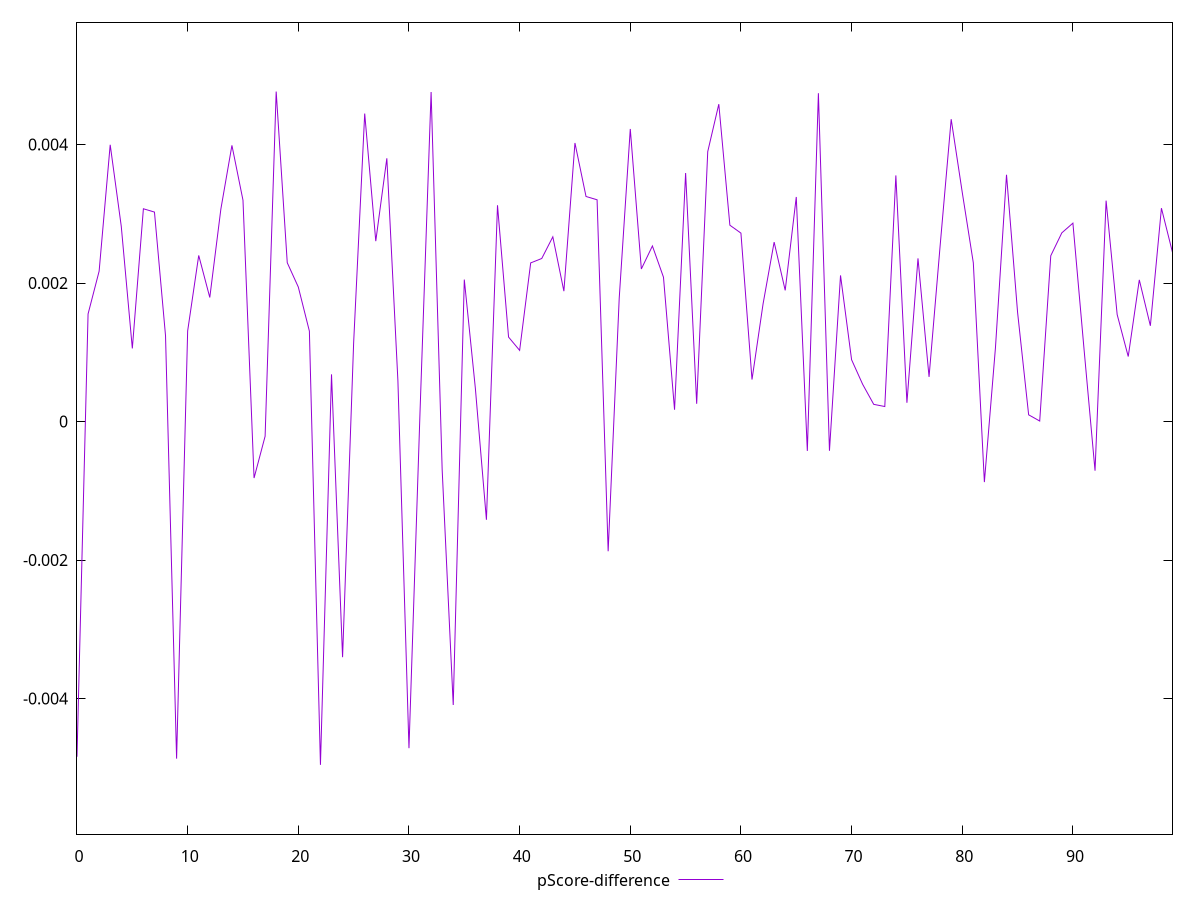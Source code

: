 reset

$pScoreDifference <<EOF
0 -0.004841146307666522
1 0.001553267477323872
2 0.0021710730866673633
3 0.003996123402788099
4 0.00281907356881661
5 0.0010554153301514657
6 0.003072135953144317
7 0.0030243823664299896
8 0.0012388198620854607
9 -0.004868564830601829
10 0.0013079462961853583
11 0.00239832139205004
12 0.0017913211843689214
13 0.0030669746025836497
14 0.003987590693591614
15 0.003195267843461025
16 -0.0008163622297256978
17 -0.00021243288560718332
18 0.004765001233028143
19 0.0022931974561551938
20 0.001941646483888504
21 0.0013052970741289083
22 -0.004958498241176557
23 0.0006807592584683886
24 -0.003403320431642265
25 0.0011371168894395711
26 0.004446743882282389
27 0.0026046099463296057
28 0.0038009643624231093
29 0.0005868768107501476
30 -0.004717374484560111
31 0.00014365187052972628
32 0.004757846733364657
33 -0.000695329902741515
34 -0.004093655115447459
35 0.0020494702044110413
36 0.00047952665006922857
37 -0.0014190923028478686
38 0.0031227944424645493
39 0.0012193277353929055
40 0.0010274341048644442
41 0.002290694695802842
42 0.0023542675545457636
43 0.002667209383278746
44 0.0018823629648761497
45 0.004022089164281262
46 0.0032493985098346334
47 0.003201783353333598
48 -0.001873857134659651
49 0.0017803169300641408
50 0.004224375905488076
51 0.0022026031773219046
52 0.002535005872002838
53 0.002083997289387962
54 0.0001700508150672131
55 0.0035883101221945157
56 0.000256390800428441
57 0.0038976621000198497
58 0.004582715176084551
59 0.0028350031631656503
60 0.0027202980422396106
61 0.0006058520368640852
62 0.0016987907590736984
63 0.0025910891948195403
64 0.0018938690811226566
65 0.0032428097625045726
66 -0.00042415817429253266
67 0.004740905625726044
68 -0.00042256258794182155
69 0.002109893710994293
70 0.0008920407042811718
71 0.000536944458702393
72 0.00024790605260383014
73 0.00021646347199127947
74 0.0035533278496420184
75 0.00027086501932382934
76 0.00235576934473003
77 0.0006448027937484002
78 0.002535506596294368
79 0.004365508135453444
80 0.003309047263429399
81 0.0022916957988803333
82 -0.0008746655439553774
83 0.0010644095320327396
84 0.003563237160551347
85 0.001576769202606132
86 0.00009669515073190693
87 0.000006907308784054322
88 0.0023943163843285764
89 0.002724805753169912
90 0.0028645590193540627
91 0.0010554153301514657
92 -0.0007102077703148302
93 0.003189754766429187
94 0.0015442670242138967
95 0.0009385011810874033
96 0.0020454671733412533
97 0.0013823785168242675
98 0.003081005546177795
99 0.0024413766574089557
EOF

set key outside below
set xrange [0:99]
set yrange [-0.005958498241176557:0.005765001233028143]
set trange [-0.005958498241176557:0.005765001233028143]
set terminal svg size 640, 500 enhanced background rgb 'white'
set output "reports/report_00033_2021-03-01T14-23-16.841Z/first-cpu-idle/samples/astro-cached/pScore-difference/values.svg"

plot $pScoreDifference title "pScore-difference" with line

reset

